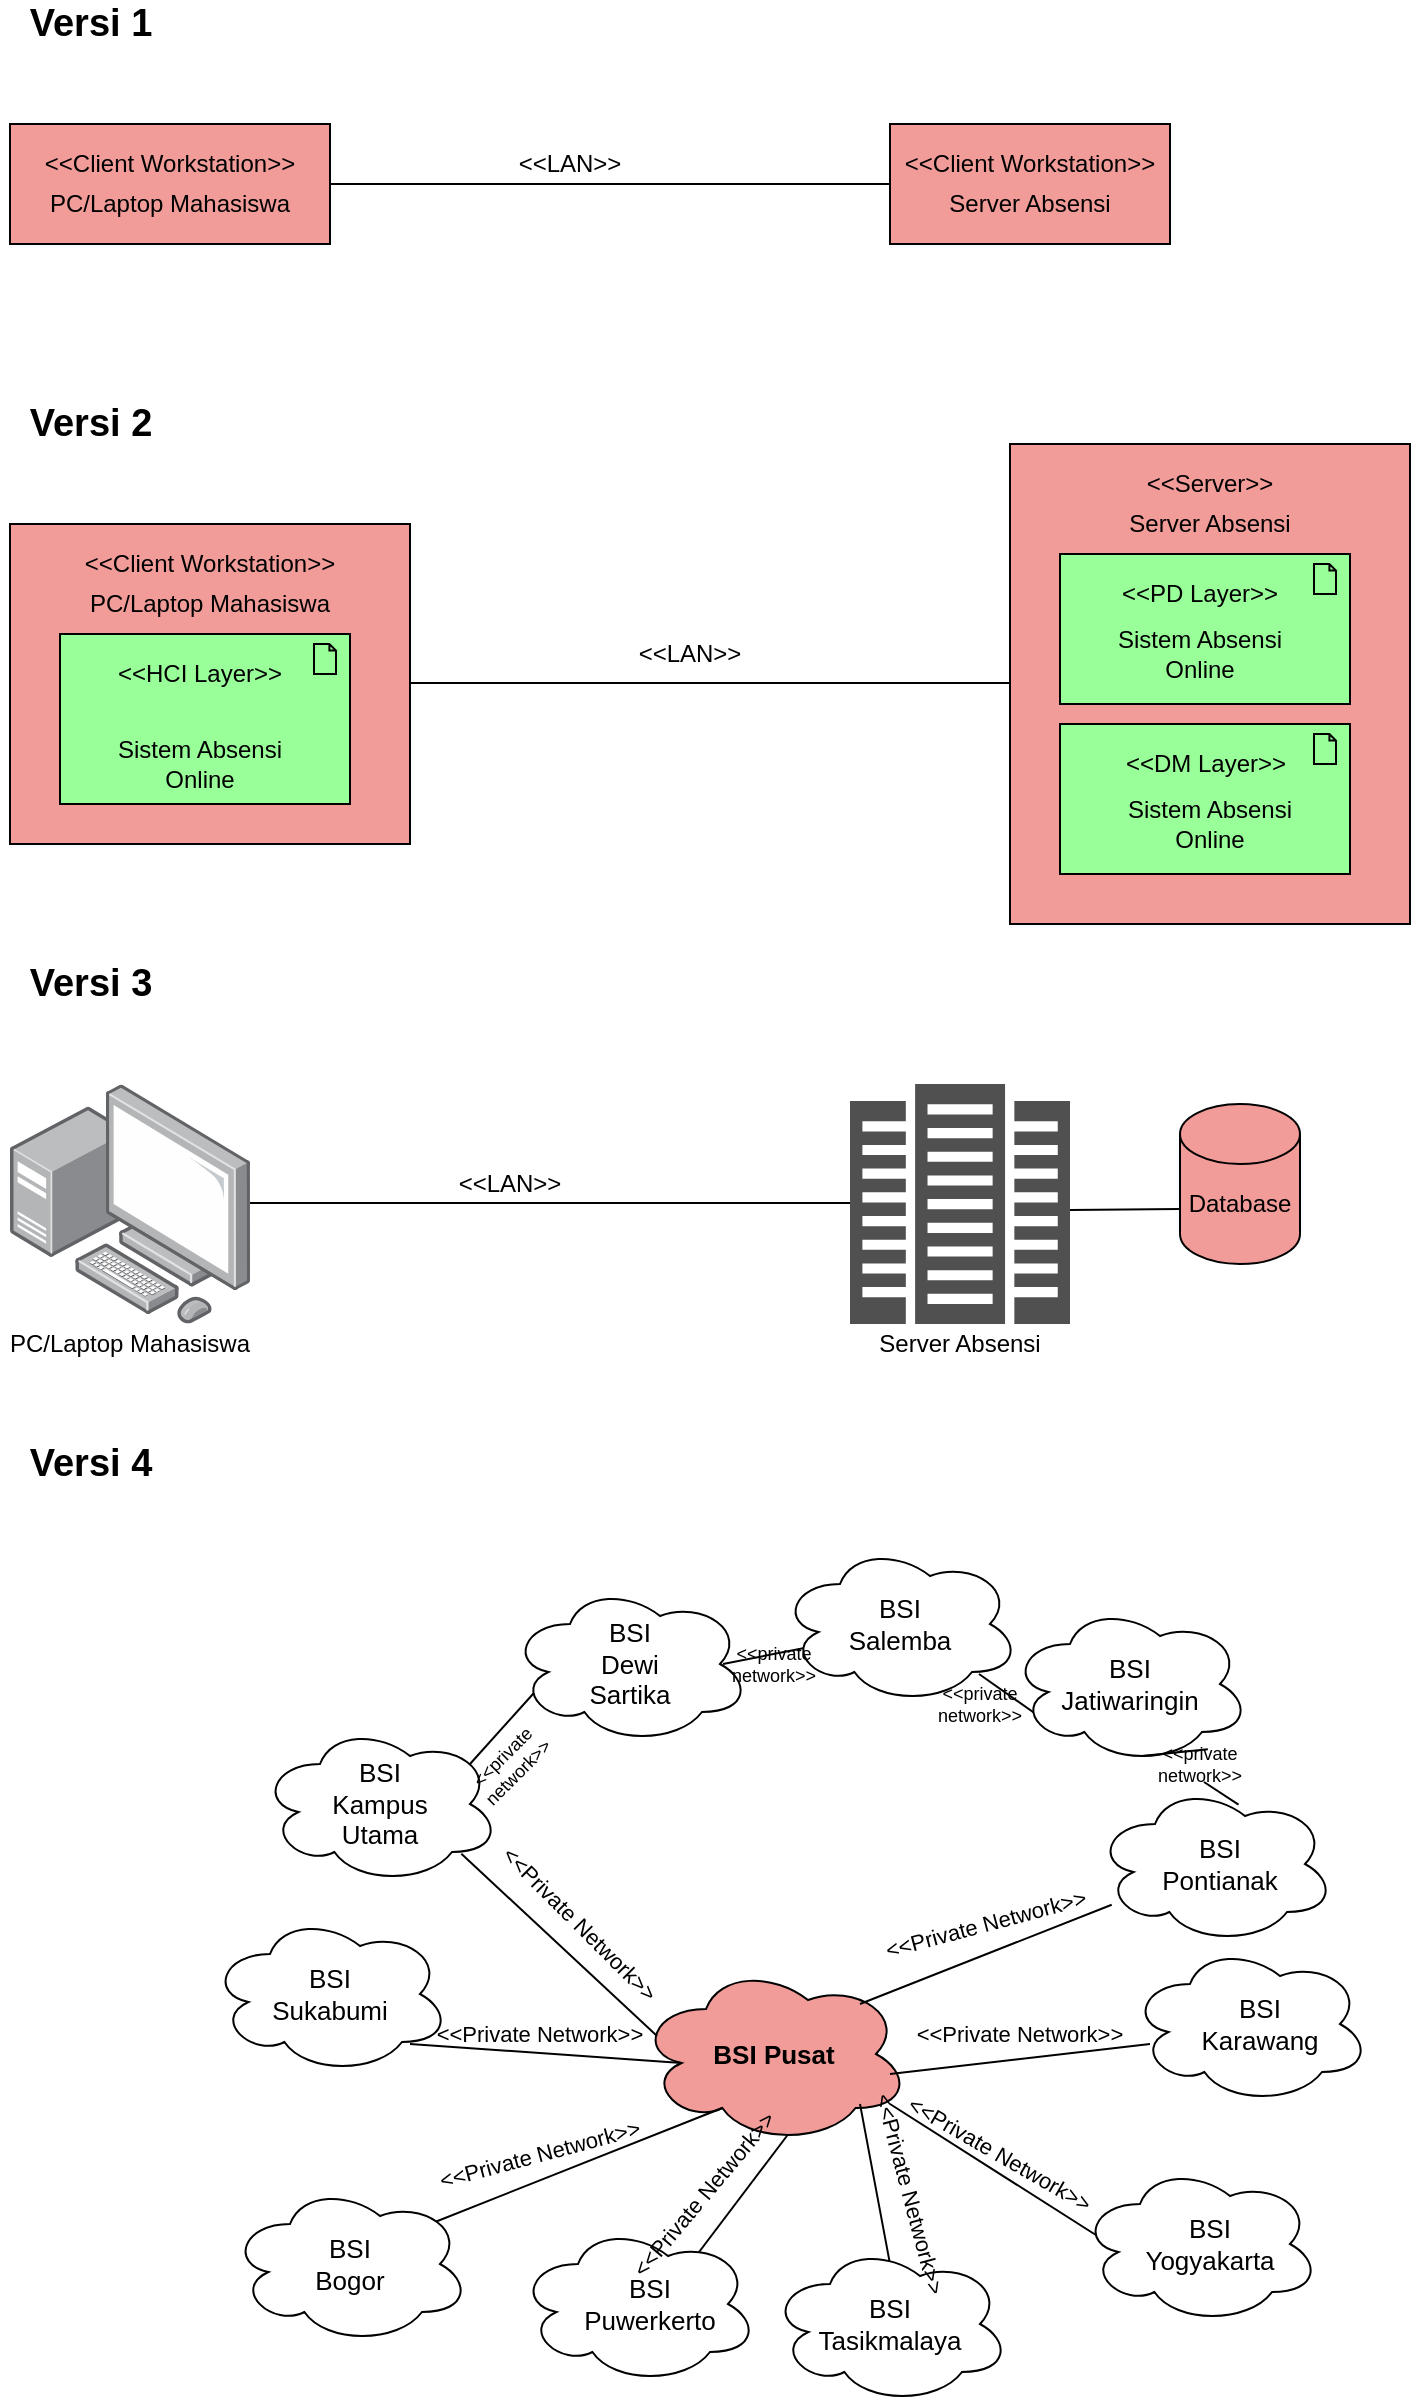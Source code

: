 <mxfile version="13.10.3" type="github">
  <diagram id="avnZXeEN-V_lzaNUE4r1" name="Page-1">
    <mxGraphModel dx="1240" dy="684" grid="1" gridSize="10" guides="1" tooltips="1" connect="1" arrows="1" fold="1" page="1" pageScale="1" pageWidth="827" pageHeight="1169" math="0" shadow="0">
      <root>
        <mxCell id="0" />
        <mxCell id="1" parent="0" />
        <mxCell id="1z8rg3H6J9-ufY_mwu7u-1" value="&lt;b&gt;&lt;font style=&quot;font-size: 19px&quot;&gt;Versi 1&lt;/font&gt;&lt;/b&gt;" style="text;html=1;resizable=0;autosize=1;align=center;verticalAlign=middle;points=[];fillColor=none;strokeColor=none;rounded=0;" vertex="1" parent="1">
          <mxGeometry x="40" y="20" width="80" height="20" as="geometry" />
        </mxCell>
        <mxCell id="1z8rg3H6J9-ufY_mwu7u-3" value="" style="rounded=0;whiteSpace=wrap;html=1;fillColor=#F19C99;" vertex="1" parent="1">
          <mxGeometry x="40" y="80" width="160" height="60" as="geometry" />
        </mxCell>
        <mxCell id="1z8rg3H6J9-ufY_mwu7u-4" value="&amp;lt;&amp;lt;Client Workstation&amp;gt;&amp;gt;" style="text;html=1;strokeColor=none;fillColor=none;align=center;verticalAlign=middle;whiteSpace=wrap;rounded=0;" vertex="1" parent="1">
          <mxGeometry x="50" y="90" width="140" height="20" as="geometry" />
        </mxCell>
        <mxCell id="1z8rg3H6J9-ufY_mwu7u-5" value="PC/Laptop Mahasiswa" style="text;html=1;strokeColor=none;fillColor=none;align=center;verticalAlign=middle;whiteSpace=wrap;rounded=0;" vertex="1" parent="1">
          <mxGeometry x="55" y="110" width="130" height="20" as="geometry" />
        </mxCell>
        <mxCell id="1z8rg3H6J9-ufY_mwu7u-6" value="" style="endArrow=none;html=1;exitX=1;exitY=0.5;exitDx=0;exitDy=0;" edge="1" parent="1" source="1z8rg3H6J9-ufY_mwu7u-3">
          <mxGeometry width="50" height="50" relative="1" as="geometry">
            <mxPoint x="210" y="110" as="sourcePoint" />
            <mxPoint x="480" y="110" as="targetPoint" />
          </mxGeometry>
        </mxCell>
        <mxCell id="1z8rg3H6J9-ufY_mwu7u-7" value="&amp;lt;&amp;lt;LAN&amp;gt;&amp;gt;" style="text;html=1;strokeColor=none;fillColor=none;align=center;verticalAlign=middle;whiteSpace=wrap;rounded=0;" vertex="1" parent="1">
          <mxGeometry x="300" y="90" width="40" height="20" as="geometry" />
        </mxCell>
        <mxCell id="1z8rg3H6J9-ufY_mwu7u-8" value="" style="rounded=0;whiteSpace=wrap;html=1;fillColor=#F19C99;" vertex="1" parent="1">
          <mxGeometry x="480" y="80" width="140" height="60" as="geometry" />
        </mxCell>
        <mxCell id="1z8rg3H6J9-ufY_mwu7u-9" value="&amp;lt;&amp;lt;Client Workstation&amp;gt;&amp;gt;" style="text;html=1;strokeColor=none;fillColor=none;align=center;verticalAlign=middle;whiteSpace=wrap;rounded=0;" vertex="1" parent="1">
          <mxGeometry x="480" y="90" width="140" height="20" as="geometry" />
        </mxCell>
        <mxCell id="1z8rg3H6J9-ufY_mwu7u-10" value="Server Absensi" style="text;html=1;strokeColor=none;fillColor=none;align=center;verticalAlign=middle;whiteSpace=wrap;rounded=0;" vertex="1" parent="1">
          <mxGeometry x="500" y="110" width="100" height="20" as="geometry" />
        </mxCell>
        <mxCell id="1z8rg3H6J9-ufY_mwu7u-11" value="&lt;b&gt;&lt;font style=&quot;font-size: 19px&quot;&gt;Versi 2&lt;br&gt;&lt;/font&gt;&lt;/b&gt;" style="text;html=1;resizable=0;autosize=1;align=center;verticalAlign=middle;points=[];fillColor=none;strokeColor=none;rounded=0;" vertex="1" parent="1">
          <mxGeometry x="40" y="220" width="80" height="20" as="geometry" />
        </mxCell>
        <mxCell id="1z8rg3H6J9-ufY_mwu7u-13" value="" style="rounded=0;whiteSpace=wrap;html=1;fillColor=#F19C99;" vertex="1" parent="1">
          <mxGeometry x="40" y="280" width="200" height="160" as="geometry" />
        </mxCell>
        <mxCell id="1z8rg3H6J9-ufY_mwu7u-14" value="&amp;lt;&amp;lt;Client Workstation&amp;gt;&amp;gt;" style="text;html=1;strokeColor=none;fillColor=none;align=center;verticalAlign=middle;whiteSpace=wrap;rounded=0;" vertex="1" parent="1">
          <mxGeometry x="70" y="290" width="140" height="20" as="geometry" />
        </mxCell>
        <mxCell id="1z8rg3H6J9-ufY_mwu7u-15" value="PC/Laptop Mahasiswa" style="text;html=1;strokeColor=none;fillColor=none;align=center;verticalAlign=middle;whiteSpace=wrap;rounded=0;" vertex="1" parent="1">
          <mxGeometry x="75" y="310" width="130" height="20" as="geometry" />
        </mxCell>
        <mxCell id="1z8rg3H6J9-ufY_mwu7u-16" value="" style="html=1;outlineConnect=0;whiteSpace=wrap;fillColor=#99ff99;shape=mxgraph.archimate.application;appType=artifact" vertex="1" parent="1">
          <mxGeometry x="65" y="335" width="145" height="85" as="geometry" />
        </mxCell>
        <mxCell id="1z8rg3H6J9-ufY_mwu7u-17" value="&amp;lt;&amp;lt;HCI Layer&amp;gt;&amp;gt;" style="text;html=1;strokeColor=none;fillColor=none;align=center;verticalAlign=middle;whiteSpace=wrap;rounded=0;" vertex="1" parent="1">
          <mxGeometry x="80" y="345" width="110" height="20" as="geometry" />
        </mxCell>
        <mxCell id="1z8rg3H6J9-ufY_mwu7u-18" value="Sistem Absensi Online" style="text;html=1;strokeColor=none;fillColor=none;align=center;verticalAlign=middle;whiteSpace=wrap;rounded=0;" vertex="1" parent="1">
          <mxGeometry x="85" y="390" width="100" height="20" as="geometry" />
        </mxCell>
        <mxCell id="1z8rg3H6J9-ufY_mwu7u-20" value="" style="endArrow=none;html=1;" edge="1" parent="1">
          <mxGeometry width="50" height="50" relative="1" as="geometry">
            <mxPoint x="240" y="359.5" as="sourcePoint" />
            <mxPoint x="540" y="359.5" as="targetPoint" />
          </mxGeometry>
        </mxCell>
        <mxCell id="1z8rg3H6J9-ufY_mwu7u-21" value="&amp;lt;&amp;lt;LAN&amp;gt;&amp;gt;" style="text;html=1;strokeColor=none;fillColor=none;align=center;verticalAlign=middle;whiteSpace=wrap;rounded=0;" vertex="1" parent="1">
          <mxGeometry x="360" y="335" width="40" height="20" as="geometry" />
        </mxCell>
        <mxCell id="1z8rg3H6J9-ufY_mwu7u-23" value="" style="rounded=0;whiteSpace=wrap;html=1;fillColor=#F19C99;" vertex="1" parent="1">
          <mxGeometry x="540" y="240" width="200" height="240" as="geometry" />
        </mxCell>
        <mxCell id="1z8rg3H6J9-ufY_mwu7u-24" value="&amp;lt;&amp;lt;Server&amp;gt;&amp;gt;" style="text;html=1;strokeColor=none;fillColor=none;align=center;verticalAlign=middle;whiteSpace=wrap;rounded=0;" vertex="1" parent="1">
          <mxGeometry x="570" y="250" width="140" height="20" as="geometry" />
        </mxCell>
        <mxCell id="1z8rg3H6J9-ufY_mwu7u-25" value="Server Absensi" style="text;html=1;strokeColor=none;fillColor=none;align=center;verticalAlign=middle;whiteSpace=wrap;rounded=0;" vertex="1" parent="1">
          <mxGeometry x="590" y="270" width="100" height="20" as="geometry" />
        </mxCell>
        <mxCell id="1z8rg3H6J9-ufY_mwu7u-26" value="" style="html=1;outlineConnect=0;whiteSpace=wrap;fillColor=#99ff99;shape=mxgraph.archimate.application;appType=artifact" vertex="1" parent="1">
          <mxGeometry x="565" y="295" width="145" height="75" as="geometry" />
        </mxCell>
        <mxCell id="1z8rg3H6J9-ufY_mwu7u-27" value="&amp;lt;&amp;lt;PD Layer&amp;gt;&amp;gt;" style="text;html=1;strokeColor=none;fillColor=none;align=center;verticalAlign=middle;whiteSpace=wrap;rounded=0;" vertex="1" parent="1">
          <mxGeometry x="580" y="305" width="110" height="20" as="geometry" />
        </mxCell>
        <mxCell id="1z8rg3H6J9-ufY_mwu7u-28" value="Sistem Absensi Online" style="text;html=1;strokeColor=none;fillColor=none;align=center;verticalAlign=middle;whiteSpace=wrap;rounded=0;" vertex="1" parent="1">
          <mxGeometry x="585" y="335" width="100" height="20" as="geometry" />
        </mxCell>
        <mxCell id="1z8rg3H6J9-ufY_mwu7u-31" value="" style="html=1;outlineConnect=0;whiteSpace=wrap;fillColor=#99ff99;shape=mxgraph.archimate.application;appType=artifact" vertex="1" parent="1">
          <mxGeometry x="565" y="380" width="145" height="75" as="geometry" />
        </mxCell>
        <mxCell id="1z8rg3H6J9-ufY_mwu7u-32" value="&amp;lt;&amp;lt;DM Layer&amp;gt;&amp;gt;" style="text;html=1;strokeColor=none;fillColor=none;align=center;verticalAlign=middle;whiteSpace=wrap;rounded=0;" vertex="1" parent="1">
          <mxGeometry x="582.5" y="390" width="110" height="20" as="geometry" />
        </mxCell>
        <mxCell id="1z8rg3H6J9-ufY_mwu7u-33" value="Sistem Absensi Online" style="text;html=1;strokeColor=none;fillColor=none;align=center;verticalAlign=middle;whiteSpace=wrap;rounded=0;" vertex="1" parent="1">
          <mxGeometry x="590" y="420" width="100" height="20" as="geometry" />
        </mxCell>
        <mxCell id="1z8rg3H6J9-ufY_mwu7u-34" value="" style="points=[];aspect=fixed;html=1;align=center;shadow=0;dashed=0;image;image=img/lib/allied_telesis/computer_and_terminals/Personal_Computer_with_Server.svg;fillColor=#F19C99;" vertex="1" parent="1">
          <mxGeometry x="40" y="560" width="120" height="120" as="geometry" />
        </mxCell>
        <mxCell id="1z8rg3H6J9-ufY_mwu7u-35" value="&lt;b&gt;&lt;font style=&quot;font-size: 19px&quot;&gt;Versi 3&lt;br&gt;&lt;/font&gt;&lt;/b&gt;" style="text;html=1;resizable=0;autosize=1;align=center;verticalAlign=middle;points=[];fillColor=none;strokeColor=none;rounded=0;" vertex="1" parent="1">
          <mxGeometry x="40" y="500" width="80" height="20" as="geometry" />
        </mxCell>
        <mxCell id="1z8rg3H6J9-ufY_mwu7u-37" value="PC/Laptop Mahasiswa" style="text;html=1;strokeColor=none;fillColor=none;align=center;verticalAlign=middle;whiteSpace=wrap;rounded=0;" vertex="1" parent="1">
          <mxGeometry x="35" y="680" width="130" height="20" as="geometry" />
        </mxCell>
        <mxCell id="1z8rg3H6J9-ufY_mwu7u-38" value="" style="endArrow=none;html=1;" edge="1" parent="1">
          <mxGeometry width="50" height="50" relative="1" as="geometry">
            <mxPoint x="160" y="619.5" as="sourcePoint" />
            <mxPoint x="460" y="619.5" as="targetPoint" />
          </mxGeometry>
        </mxCell>
        <mxCell id="1z8rg3H6J9-ufY_mwu7u-39" value="&amp;lt;&amp;lt;LAN&amp;gt;&amp;gt;" style="text;html=1;strokeColor=none;fillColor=none;align=center;verticalAlign=middle;whiteSpace=wrap;rounded=0;" vertex="1" parent="1">
          <mxGeometry x="270" y="600" width="40" height="20" as="geometry" />
        </mxCell>
        <mxCell id="1z8rg3H6J9-ufY_mwu7u-40" value="" style="pointerEvents=1;shadow=0;dashed=0;html=1;strokeColor=none;fillColor=#505050;labelPosition=center;verticalLabelPosition=bottom;verticalAlign=top;outlineConnect=0;align=center;shape=mxgraph.office.servers.datacenter;" vertex="1" parent="1">
          <mxGeometry x="460" y="560" width="110" height="120" as="geometry" />
        </mxCell>
        <mxCell id="1z8rg3H6J9-ufY_mwu7u-41" value="Server Absensi" style="text;html=1;strokeColor=none;fillColor=none;align=center;verticalAlign=middle;whiteSpace=wrap;rounded=0;" vertex="1" parent="1">
          <mxGeometry x="465" y="680" width="100" height="20" as="geometry" />
        </mxCell>
        <mxCell id="1z8rg3H6J9-ufY_mwu7u-42" value="" style="shape=cylinder3;whiteSpace=wrap;html=1;boundedLbl=1;backgroundOutline=1;size=15;fillColor=#F19C99;" vertex="1" parent="1">
          <mxGeometry x="625" y="570" width="60" height="80" as="geometry" />
        </mxCell>
        <mxCell id="1z8rg3H6J9-ufY_mwu7u-43" value="" style="endArrow=none;html=1;entryX=0;entryY=0;entryDx=0;entryDy=52.5;entryPerimeter=0;" edge="1" parent="1" target="1z8rg3H6J9-ufY_mwu7u-42">
          <mxGeometry width="50" height="50" relative="1" as="geometry">
            <mxPoint x="570" y="623" as="sourcePoint" />
            <mxPoint x="620" y="570" as="targetPoint" />
          </mxGeometry>
        </mxCell>
        <mxCell id="1z8rg3H6J9-ufY_mwu7u-44" value="Database" style="text;html=1;strokeColor=none;fillColor=none;align=center;verticalAlign=middle;whiteSpace=wrap;rounded=0;" vertex="1" parent="1">
          <mxGeometry x="635" y="610" width="40" height="20" as="geometry" />
        </mxCell>
        <mxCell id="1z8rg3H6J9-ufY_mwu7u-45" value="&lt;b&gt;&lt;font style=&quot;font-size: 19px&quot;&gt;Versi 4&lt;br&gt;&lt;/font&gt;&lt;/b&gt;" style="text;html=1;resizable=0;autosize=1;align=center;verticalAlign=middle;points=[];fillColor=none;strokeColor=none;rounded=0;" vertex="1" parent="1">
          <mxGeometry x="40" y="740" width="80" height="20" as="geometry" />
        </mxCell>
        <mxCell id="1z8rg3H6J9-ufY_mwu7u-46" value="" style="ellipse;shape=cloud;whiteSpace=wrap;html=1;fillColor=#F19C99;" vertex="1" parent="1">
          <mxGeometry x="354" y="1000" width="136" height="90" as="geometry" />
        </mxCell>
        <mxCell id="1z8rg3H6J9-ufY_mwu7u-47" value="" style="endArrow=none;html=1;" edge="1" parent="1" target="1z8rg3H6J9-ufY_mwu7u-48">
          <mxGeometry width="50" height="50" relative="1" as="geometry">
            <mxPoint x="465" y="1020" as="sourcePoint" />
            <mxPoint x="600" y="880" as="targetPoint" />
          </mxGeometry>
        </mxCell>
        <mxCell id="1z8rg3H6J9-ufY_mwu7u-48" value="" style="ellipse;shape=cloud;whiteSpace=wrap;html=1;" vertex="1" parent="1">
          <mxGeometry x="582.5" y="910" width="120" height="80" as="geometry" />
        </mxCell>
        <mxCell id="1z8rg3H6J9-ufY_mwu7u-49" value="BSI Pusat" style="text;html=1;strokeColor=none;fillColor=none;align=center;verticalAlign=middle;whiteSpace=wrap;rounded=0;fontSize=13;fontStyle=1" vertex="1" parent="1">
          <mxGeometry x="387" y="1035" width="70" height="20" as="geometry" />
        </mxCell>
        <mxCell id="1z8rg3H6J9-ufY_mwu7u-50" value="" style="endArrow=none;html=1;exitX=0.07;exitY=0.4;exitDx=0;exitDy=0;exitPerimeter=0;entryX=0.839;entryY=0.811;entryDx=0;entryDy=0;entryPerimeter=0;" edge="1" parent="1" source="1z8rg3H6J9-ufY_mwu7u-46" target="1z8rg3H6J9-ufY_mwu7u-51">
          <mxGeometry width="50" height="50" relative="1" as="geometry">
            <mxPoint x="370" y="1045.7" as="sourcePoint" />
            <mxPoint x="280" y="930" as="targetPoint" />
          </mxGeometry>
        </mxCell>
        <mxCell id="1z8rg3H6J9-ufY_mwu7u-51" value="" style="ellipse;shape=cloud;whiteSpace=wrap;html=1;" vertex="1" parent="1">
          <mxGeometry x="165" y="880" width="120" height="80" as="geometry" />
        </mxCell>
        <mxCell id="1z8rg3H6J9-ufY_mwu7u-52" value="BSI Kampus Utama" style="text;html=1;strokeColor=none;fillColor=none;align=center;verticalAlign=middle;whiteSpace=wrap;rounded=0;fontSize=13;" vertex="1" parent="1">
          <mxGeometry x="205" y="910" width="40" height="20" as="geometry" />
        </mxCell>
        <mxCell id="1z8rg3H6J9-ufY_mwu7u-53" value="" style="endArrow=none;html=1;fontSize=13;" edge="1" parent="1">
          <mxGeometry width="50" height="50" relative="1" as="geometry">
            <mxPoint x="270" y="900" as="sourcePoint" />
            <mxPoint x="306" y="860" as="targetPoint" />
          </mxGeometry>
        </mxCell>
        <mxCell id="1z8rg3H6J9-ufY_mwu7u-54" value="" style="ellipse;shape=cloud;whiteSpace=wrap;html=1;" vertex="1" parent="1">
          <mxGeometry x="290" y="810" width="120" height="80" as="geometry" />
        </mxCell>
        <mxCell id="1z8rg3H6J9-ufY_mwu7u-55" value="BSI Dewi Sartika" style="text;html=1;strokeColor=none;fillColor=none;align=center;verticalAlign=middle;whiteSpace=wrap;rounded=0;fontSize=13;" vertex="1" parent="1">
          <mxGeometry x="330" y="840" width="40" height="20" as="geometry" />
        </mxCell>
        <mxCell id="1z8rg3H6J9-ufY_mwu7u-57" value="" style="endArrow=none;html=1;fontSize=13;" edge="1" parent="1">
          <mxGeometry width="50" height="50" relative="1" as="geometry">
            <mxPoint x="396.5" y="850" as="sourcePoint" />
            <mxPoint x="447.5" y="840" as="targetPoint" />
          </mxGeometry>
        </mxCell>
        <mxCell id="1z8rg3H6J9-ufY_mwu7u-58" value="" style="ellipse;shape=cloud;whiteSpace=wrap;html=1;" vertex="1" parent="1">
          <mxGeometry x="425" y="790" width="120" height="80" as="geometry" />
        </mxCell>
        <mxCell id="1z8rg3H6J9-ufY_mwu7u-59" value="BSI Salemba" style="text;html=1;strokeColor=none;fillColor=none;align=center;verticalAlign=middle;whiteSpace=wrap;rounded=0;fontSize=13;" vertex="1" parent="1">
          <mxGeometry x="465" y="820" width="40" height="20" as="geometry" />
        </mxCell>
        <mxCell id="1z8rg3H6J9-ufY_mwu7u-60" value="" style="endArrow=none;html=1;fontSize=13;" edge="1" parent="1">
          <mxGeometry width="50" height="50" relative="1" as="geometry">
            <mxPoint x="524.5" y="855" as="sourcePoint" />
            <mxPoint x="560" y="880" as="targetPoint" />
          </mxGeometry>
        </mxCell>
        <mxCell id="1z8rg3H6J9-ufY_mwu7u-61" value="" style="ellipse;shape=cloud;whiteSpace=wrap;html=1;" vertex="1" parent="1">
          <mxGeometry x="540" y="820" width="120" height="80" as="geometry" />
        </mxCell>
        <mxCell id="1z8rg3H6J9-ufY_mwu7u-62" value="BSI Jatiwaringin" style="text;html=1;strokeColor=none;fillColor=none;align=center;verticalAlign=middle;whiteSpace=wrap;rounded=0;fontSize=13;" vertex="1" parent="1">
          <mxGeometry x="580" y="850" width="40" height="20" as="geometry" />
        </mxCell>
        <mxCell id="1z8rg3H6J9-ufY_mwu7u-63" value="" style="endArrow=none;html=1;fontSize=13;exitX=0.55;exitY=0.95;exitDx=0;exitDy=0;exitPerimeter=0;entryX=0.598;entryY=0.129;entryDx=0;entryDy=0;entryPerimeter=0;" edge="1" parent="1" source="1z8rg3H6J9-ufY_mwu7u-67" target="1z8rg3H6J9-ufY_mwu7u-48">
          <mxGeometry width="50" height="50" relative="1" as="geometry">
            <mxPoint x="617.25" y="900" as="sourcePoint" />
            <mxPoint x="652.75" y="925" as="targetPoint" />
          </mxGeometry>
        </mxCell>
        <mxCell id="1z8rg3H6J9-ufY_mwu7u-64" value="&amp;lt;&amp;lt;private network&amp;gt;&amp;gt;" style="text;html=1;strokeColor=none;fillColor=none;align=center;verticalAlign=middle;whiteSpace=wrap;rounded=0;rotation=-45;fontSize=9;" vertex="1" parent="1">
          <mxGeometry x="270" y="890" width="40" height="20" as="geometry" />
        </mxCell>
        <mxCell id="1z8rg3H6J9-ufY_mwu7u-65" value="&amp;lt;&amp;lt;private network&amp;gt;&amp;gt;" style="text;html=1;strokeColor=none;fillColor=none;align=center;verticalAlign=middle;whiteSpace=wrap;rounded=0;rotation=0;fontSize=9;" vertex="1" parent="1">
          <mxGeometry x="402" y="840" width="40" height="20" as="geometry" />
        </mxCell>
        <mxCell id="1z8rg3H6J9-ufY_mwu7u-66" value="&amp;lt;&amp;lt;private network&amp;gt;&amp;gt;" style="text;html=1;strokeColor=none;fillColor=none;align=center;verticalAlign=middle;whiteSpace=wrap;rounded=0;rotation=0;fontSize=9;" vertex="1" parent="1">
          <mxGeometry x="505" y="860" width="40" height="20" as="geometry" />
        </mxCell>
        <mxCell id="1z8rg3H6J9-ufY_mwu7u-67" value="&amp;lt;&amp;lt;private network&amp;gt;&amp;gt;" style="text;html=1;strokeColor=none;fillColor=none;align=center;verticalAlign=middle;whiteSpace=wrap;rounded=0;rotation=0;fontSize=9;" vertex="1" parent="1">
          <mxGeometry x="615" y="890" width="40" height="20" as="geometry" />
        </mxCell>
        <mxCell id="1z8rg3H6J9-ufY_mwu7u-68" value="" style="endArrow=none;html=1;fontSize=13;exitX=0.55;exitY=0.95;exitDx=0;exitDy=0;exitPerimeter=0;entryX=0.598;entryY=0.129;entryDx=0;entryDy=0;entryPerimeter=0;" edge="1" parent="1" source="1z8rg3H6J9-ufY_mwu7u-61" target="1z8rg3H6J9-ufY_mwu7u-67">
          <mxGeometry width="50" height="50" relative="1" as="geometry">
            <mxPoint x="606" y="896" as="sourcePoint" />
            <mxPoint x="654.26" y="920.32" as="targetPoint" />
          </mxGeometry>
        </mxCell>
        <mxCell id="1z8rg3H6J9-ufY_mwu7u-69" value="" style="endArrow=none;html=1;exitX=0.16;exitY=0.55;exitDx=0;exitDy=0;exitPerimeter=0;" edge="1" parent="1" source="1z8rg3H6J9-ufY_mwu7u-46">
          <mxGeometry width="50" height="50" relative="1" as="geometry">
            <mxPoint x="370" y="1071.12" as="sourcePoint" />
            <mxPoint x="240" y="1040" as="targetPoint" />
          </mxGeometry>
        </mxCell>
        <mxCell id="1z8rg3H6J9-ufY_mwu7u-70" value="" style="ellipse;shape=cloud;whiteSpace=wrap;html=1;" vertex="1" parent="1">
          <mxGeometry x="140" y="975" width="120" height="80" as="geometry" />
        </mxCell>
        <mxCell id="1z8rg3H6J9-ufY_mwu7u-71" value="BSI Sukabumi" style="text;html=1;strokeColor=none;fillColor=none;align=center;verticalAlign=middle;whiteSpace=wrap;rounded=0;fontSize=13;" vertex="1" parent="1">
          <mxGeometry x="180" y="1005" width="40" height="20" as="geometry" />
        </mxCell>
        <mxCell id="1z8rg3H6J9-ufY_mwu7u-73" value="BSI Pontianak" style="text;html=1;strokeColor=none;fillColor=none;align=center;verticalAlign=middle;whiteSpace=wrap;rounded=0;fontSize=13;" vertex="1" parent="1">
          <mxGeometry x="625" y="940" width="40" height="20" as="geometry" />
        </mxCell>
        <mxCell id="1z8rg3H6J9-ufY_mwu7u-74" value="" style="endArrow=none;html=1;" edge="1" parent="1">
          <mxGeometry width="50" height="50" relative="1" as="geometry">
            <mxPoint x="480" y="1055" as="sourcePoint" />
            <mxPoint x="610" y="1040" as="targetPoint" />
          </mxGeometry>
        </mxCell>
        <mxCell id="1z8rg3H6J9-ufY_mwu7u-75" value="" style="ellipse;shape=cloud;whiteSpace=wrap;html=1;" vertex="1" parent="1">
          <mxGeometry x="600" y="990" width="120" height="80" as="geometry" />
        </mxCell>
        <mxCell id="1z8rg3H6J9-ufY_mwu7u-76" value="BSI Karawang" style="text;html=1;strokeColor=none;fillColor=none;align=center;verticalAlign=middle;whiteSpace=wrap;rounded=0;fontSize=13;" vertex="1" parent="1">
          <mxGeometry x="645" y="1020" width="40" height="20" as="geometry" />
        </mxCell>
        <mxCell id="1z8rg3H6J9-ufY_mwu7u-77" value="" style="endArrow=none;html=1;exitX=0.31;exitY=0.8;exitDx=0;exitDy=0;exitPerimeter=0;" edge="1" parent="1" source="1z8rg3H6J9-ufY_mwu7u-46">
          <mxGeometry width="50" height="50" relative="1" as="geometry">
            <mxPoint x="410" y="1086.12" as="sourcePoint" />
            <mxPoint x="250" y="1130" as="targetPoint" />
          </mxGeometry>
        </mxCell>
        <mxCell id="1z8rg3H6J9-ufY_mwu7u-78" value="" style="ellipse;shape=cloud;whiteSpace=wrap;html=1;" vertex="1" parent="1">
          <mxGeometry x="150" y="1110" width="120" height="80" as="geometry" />
        </mxCell>
        <mxCell id="1z8rg3H6J9-ufY_mwu7u-79" value="BSI Bogor" style="text;html=1;strokeColor=none;fillColor=none;align=center;verticalAlign=middle;whiteSpace=wrap;rounded=0;fontSize=13;" vertex="1" parent="1">
          <mxGeometry x="190" y="1140" width="40" height="20" as="geometry" />
        </mxCell>
        <mxCell id="1z8rg3H6J9-ufY_mwu7u-80" value="" style="endArrow=none;html=1;exitX=0.55;exitY=0.95;exitDx=0;exitDy=0;exitPerimeter=0;" edge="1" parent="1" source="1z8rg3H6J9-ufY_mwu7u-46">
          <mxGeometry width="50" height="50" relative="1" as="geometry">
            <mxPoint x="430" y="1090" as="sourcePoint" />
            <mxPoint x="380" y="1150" as="targetPoint" />
          </mxGeometry>
        </mxCell>
        <mxCell id="1z8rg3H6J9-ufY_mwu7u-81" value="" style="ellipse;shape=cloud;whiteSpace=wrap;html=1;" vertex="1" parent="1">
          <mxGeometry x="294" y="1130" width="120" height="80" as="geometry" />
        </mxCell>
        <mxCell id="1z8rg3H6J9-ufY_mwu7u-82" value="BSI Puwerkerto" style="text;html=1;strokeColor=none;fillColor=none;align=center;verticalAlign=middle;whiteSpace=wrap;rounded=0;fontSize=13;" vertex="1" parent="1">
          <mxGeometry x="340" y="1160" width="40" height="20" as="geometry" />
        </mxCell>
        <mxCell id="1z8rg3H6J9-ufY_mwu7u-83" value="" style="endArrow=none;html=1;exitX=0.55;exitY=0.95;exitDx=0;exitDy=0;exitPerimeter=0;" edge="1" parent="1">
          <mxGeometry width="50" height="50" relative="1" as="geometry">
            <mxPoint x="465.0" y="1070" as="sourcePoint" />
            <mxPoint x="480" y="1150" as="targetPoint" />
          </mxGeometry>
        </mxCell>
        <mxCell id="1z8rg3H6J9-ufY_mwu7u-84" value="" style="ellipse;shape=cloud;whiteSpace=wrap;html=1;" vertex="1" parent="1">
          <mxGeometry x="420" y="1140" width="120" height="80" as="geometry" />
        </mxCell>
        <mxCell id="1z8rg3H6J9-ufY_mwu7u-85" value="BSI Tasikmalaya" style="text;html=1;strokeColor=none;fillColor=none;align=center;verticalAlign=middle;whiteSpace=wrap;rounded=0;fontSize=13;" vertex="1" parent="1">
          <mxGeometry x="460" y="1170" width="40" height="20" as="geometry" />
        </mxCell>
        <mxCell id="1z8rg3H6J9-ufY_mwu7u-87" value="" style="endArrow=none;html=1;" edge="1" parent="1">
          <mxGeometry width="50" height="50" relative="1" as="geometry">
            <mxPoint x="480" y="1070" as="sourcePoint" />
            <mxPoint x="590" y="1140" as="targetPoint" />
          </mxGeometry>
        </mxCell>
        <mxCell id="1z8rg3H6J9-ufY_mwu7u-88" value="" style="ellipse;shape=cloud;whiteSpace=wrap;html=1;" vertex="1" parent="1">
          <mxGeometry x="575" y="1100" width="120" height="80" as="geometry" />
        </mxCell>
        <mxCell id="1z8rg3H6J9-ufY_mwu7u-89" value="BSI Yogyakarta" style="text;html=1;strokeColor=none;fillColor=none;align=center;verticalAlign=middle;whiteSpace=wrap;rounded=0;fontSize=13;" vertex="1" parent="1">
          <mxGeometry x="620" y="1130" width="40" height="20" as="geometry" />
        </mxCell>
        <mxCell id="1z8rg3H6J9-ufY_mwu7u-92" value="&amp;lt;&amp;lt;Private Network&amp;gt;&amp;gt;" style="text;html=1;strokeColor=none;fillColor=none;align=center;verticalAlign=middle;whiteSpace=wrap;rounded=0;fontSize=11;rotation=45;" vertex="1" parent="1">
          <mxGeometry x="270" y="975" width="110" height="10" as="geometry" />
        </mxCell>
        <mxCell id="1z8rg3H6J9-ufY_mwu7u-93" value="&amp;lt;&amp;lt;Private Network&amp;gt;&amp;gt;" style="text;html=1;strokeColor=none;fillColor=none;align=center;verticalAlign=middle;whiteSpace=wrap;rounded=0;fontSize=11;rotation=30;" vertex="1" parent="1">
          <mxGeometry x="480" y="1090" width="110" height="10" as="geometry" />
        </mxCell>
        <mxCell id="1z8rg3H6J9-ufY_mwu7u-94" value="&amp;lt;&amp;lt;Private Network&amp;gt;&amp;gt;" style="text;html=1;strokeColor=none;fillColor=none;align=center;verticalAlign=middle;whiteSpace=wrap;rounded=0;fontSize=11;rotation=-15;" vertex="1" parent="1">
          <mxGeometry x="472.5" y="975" width="110" height="10" as="geometry" />
        </mxCell>
        <mxCell id="1z8rg3H6J9-ufY_mwu7u-95" value="&amp;lt;&amp;lt;Private Network&amp;gt;&amp;gt;" style="text;html=1;strokeColor=none;fillColor=none;align=center;verticalAlign=middle;whiteSpace=wrap;rounded=0;fontSize=11;rotation=0;" vertex="1" parent="1">
          <mxGeometry x="490" y="1030" width="110" height="10" as="geometry" />
        </mxCell>
        <mxCell id="1z8rg3H6J9-ufY_mwu7u-96" value="&amp;lt;&amp;lt;Private Network&amp;gt;&amp;gt;" style="text;html=1;strokeColor=none;fillColor=none;align=center;verticalAlign=middle;whiteSpace=wrap;rounded=0;fontSize=11;rotation=75;" vertex="1" parent="1">
          <mxGeometry x="435" y="1110" width="110" height="10" as="geometry" />
        </mxCell>
        <mxCell id="1z8rg3H6J9-ufY_mwu7u-97" value="&amp;lt;&amp;lt;Private Network&amp;gt;&amp;gt;" style="text;html=1;strokeColor=none;fillColor=none;align=center;verticalAlign=middle;whiteSpace=wrap;rounded=0;fontSize=11;rotation=-50;" vertex="1" parent="1">
          <mxGeometry x="332" y="1110" width="110" height="10" as="geometry" />
        </mxCell>
        <mxCell id="1z8rg3H6J9-ufY_mwu7u-98" value="&amp;lt;&amp;lt;Private Network&amp;gt;&amp;gt;" style="text;html=1;strokeColor=none;fillColor=none;align=center;verticalAlign=middle;whiteSpace=wrap;rounded=0;fontSize=11;rotation=-15;" vertex="1" parent="1">
          <mxGeometry x="250" y="1090" width="110" height="10" as="geometry" />
        </mxCell>
        <mxCell id="1z8rg3H6J9-ufY_mwu7u-99" value="&amp;lt;&amp;lt;Private Network&amp;gt;&amp;gt;" style="text;html=1;strokeColor=none;fillColor=none;align=center;verticalAlign=middle;whiteSpace=wrap;rounded=0;fontSize=11;rotation=0;" vertex="1" parent="1">
          <mxGeometry x="250" y="1030" width="110" height="10" as="geometry" />
        </mxCell>
      </root>
    </mxGraphModel>
  </diagram>
</mxfile>
